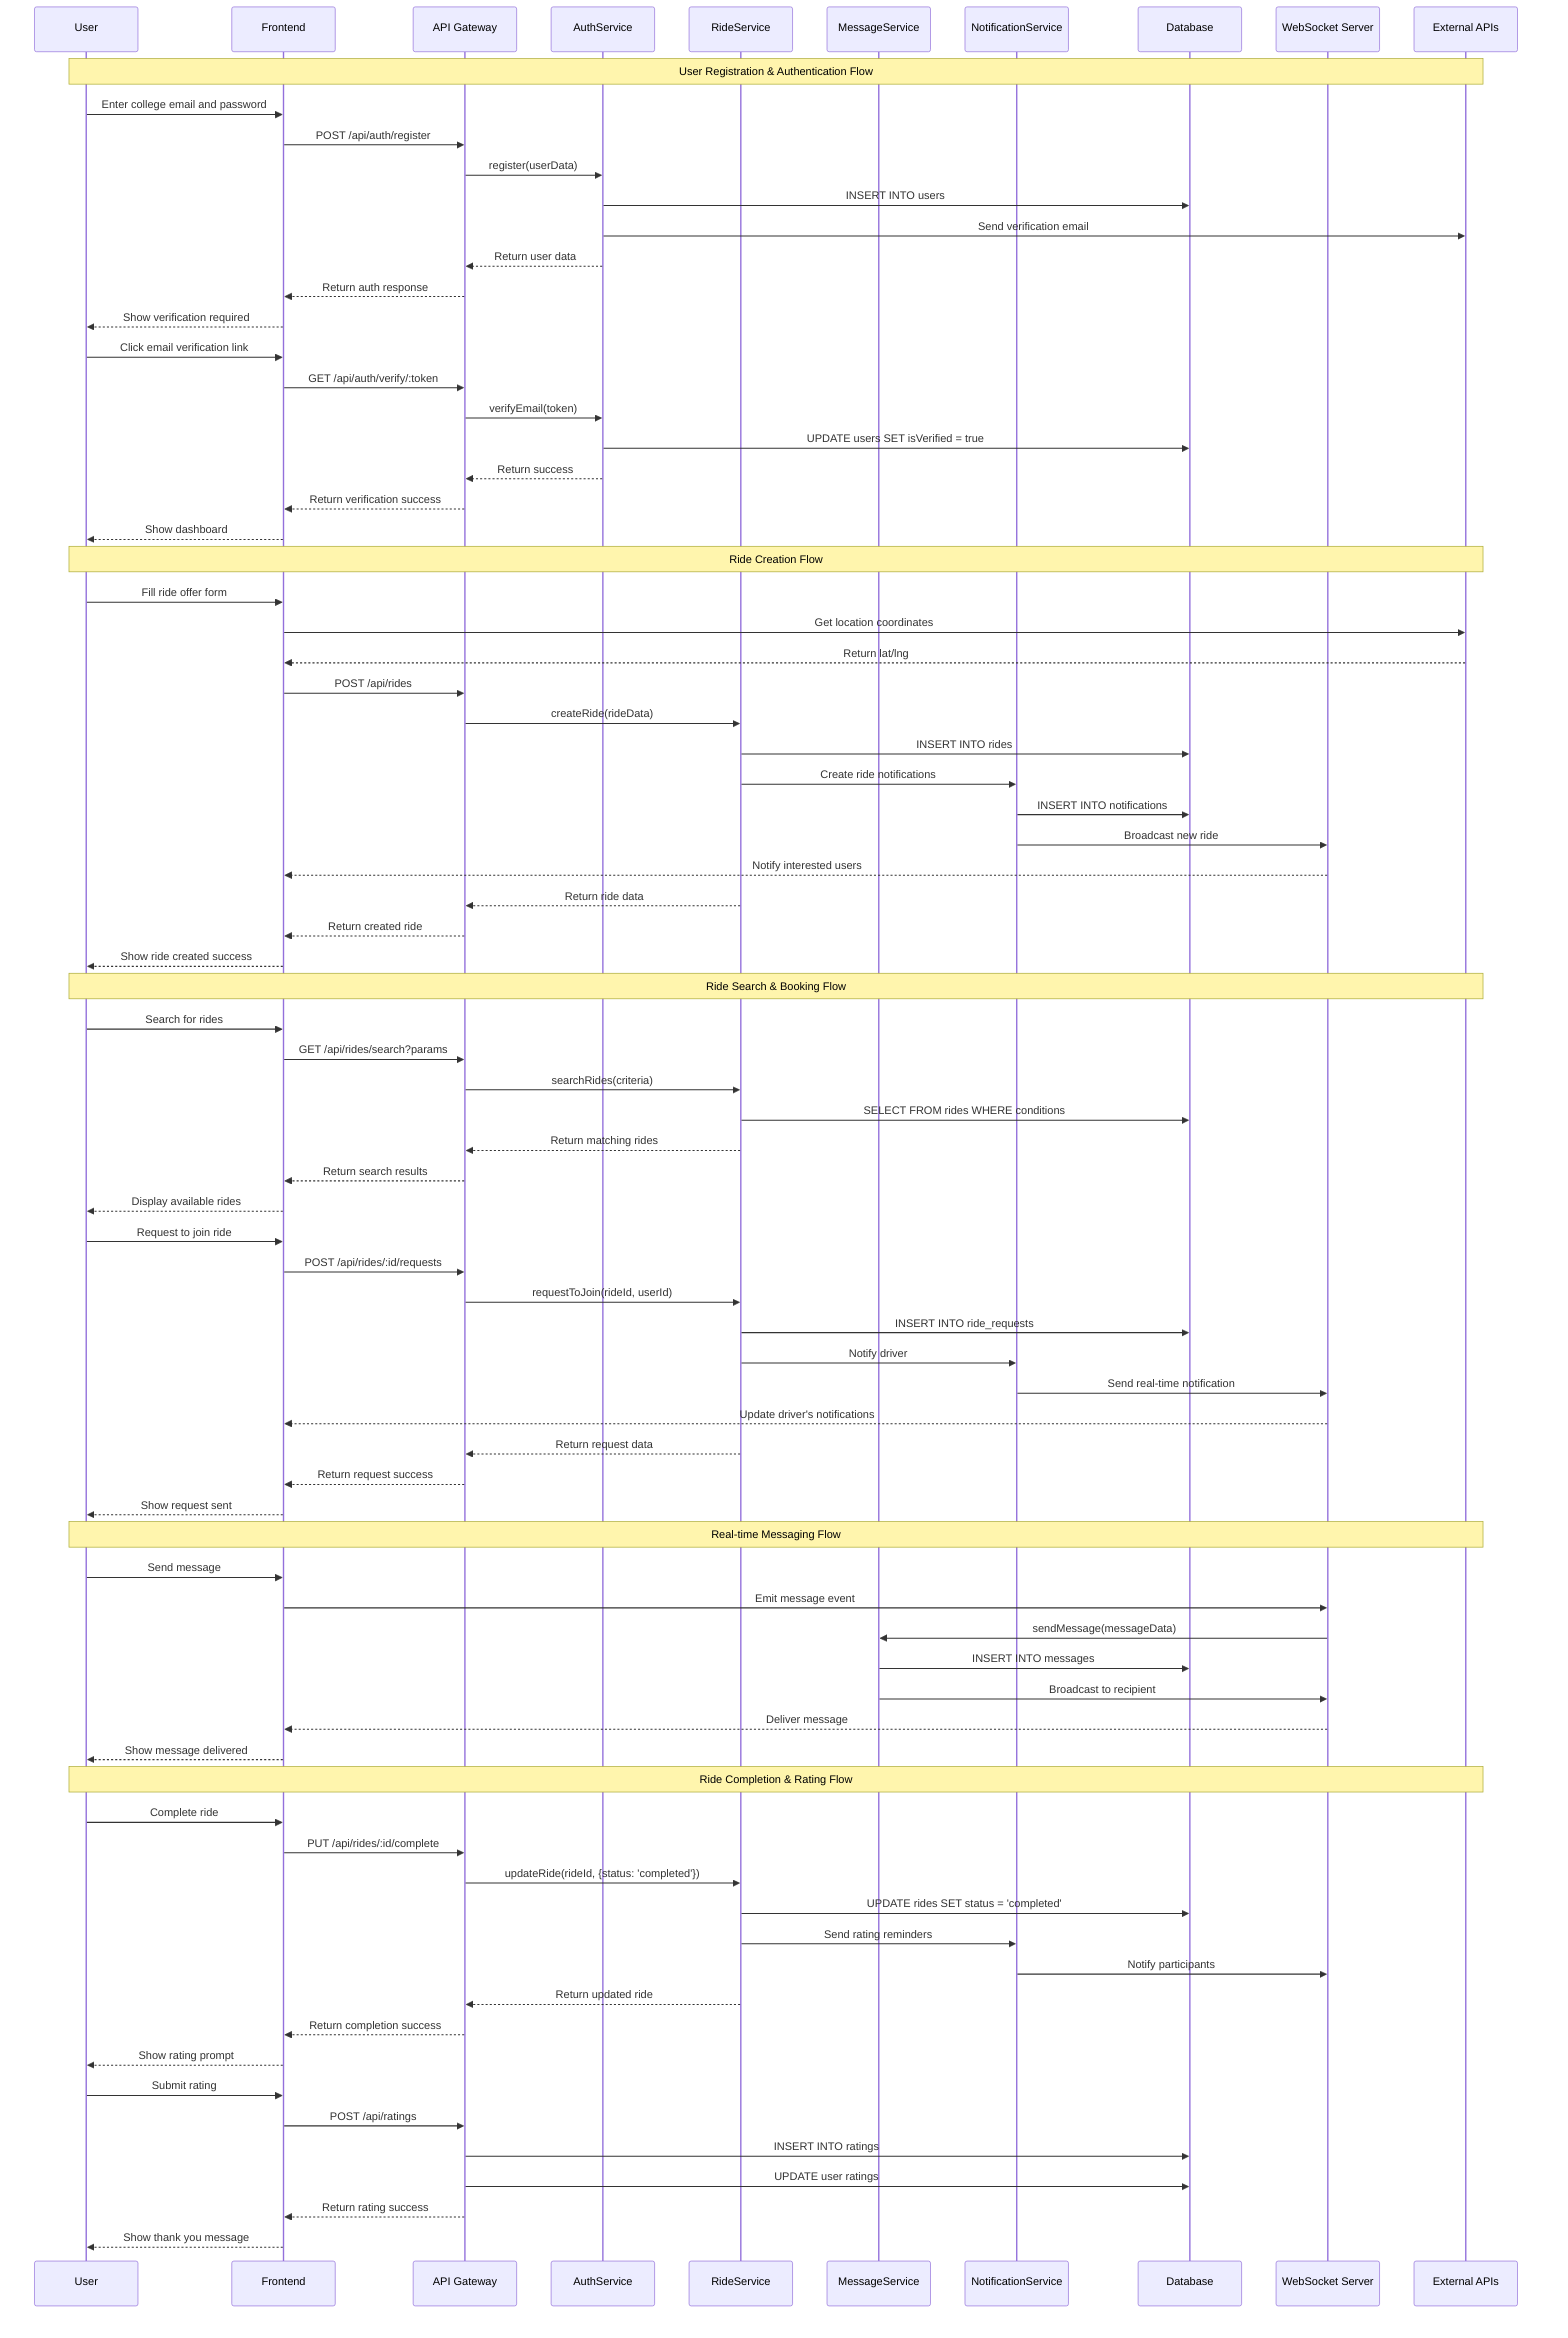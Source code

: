 sequenceDiagram
    participant U as User
    participant FE as Frontend
    participant API as API Gateway
    participant AUTH as AuthService
    participant RS as RideService
    participant MS as MessageService
    participant NS as NotificationService
    participant DB as Database
    participant WS as WebSocket Server
    participant EXT as External APIs

    Note over U, EXT: User Registration & Authentication Flow
    U->>FE: Enter college email and password
    FE->>API: POST /api/auth/register
    API->>AUTH: register(userData)
    AUTH->>DB: INSERT INTO users
    AUTH->>EXT: Send verification email
    AUTH-->>API: Return user data
    API-->>FE: Return auth response
    FE-->>U: Show verification required

    U->>FE: Click email verification link
    FE->>API: GET /api/auth/verify/:token
    API->>AUTH: verifyEmail(token)
    AUTH->>DB: UPDATE users SET isVerified = true
    AUTH-->>API: Return success
    API-->>FE: Return verification success
    FE-->>U: Show dashboard

    Note over U, EXT: Ride Creation Flow
    U->>FE: Fill ride offer form
    FE->>EXT: Get location coordinates
    EXT-->>FE: Return lat/lng
    FE->>API: POST /api/rides
    API->>RS: createRide(rideData)
    RS->>DB: INSERT INTO rides
    RS->>NS: Create ride notifications
    NS->>DB: INSERT INTO notifications
    NS->>WS: Broadcast new ride
    WS-->>FE: Notify interested users
    RS-->>API: Return ride data
    API-->>FE: Return created ride
    FE-->>U: Show ride created success

    Note over U, EXT: Ride Search & Booking Flow
    U->>FE: Search for rides
    FE->>API: GET /api/rides/search?params
    API->>RS: searchRides(criteria)
    RS->>DB: SELECT FROM rides WHERE conditions
    RS-->>API: Return matching rides
    API-->>FE: Return search results
    FE-->>U: Display available rides

    U->>FE: Request to join ride
    FE->>API: POST /api/rides/:id/requests
    API->>RS: requestToJoin(rideId, userId)
    RS->>DB: INSERT INTO ride_requests
    RS->>NS: Notify driver
    NS->>WS: Send real-time notification
    WS-->>FE: Update driver's notifications
    RS-->>API: Return request data
    API-->>FE: Return request success
    FE-->>U: Show request sent

    Note over U, EXT: Real-time Messaging Flow
    U->>FE: Send message
    FE->>WS: Emit message event
    WS->>MS: sendMessage(messageData)
    MS->>DB: INSERT INTO messages
    MS->>WS: Broadcast to recipient
    WS-->>FE: Deliver message
    FE-->>U: Show message delivered

    Note over U, EXT: Ride Completion & Rating Flow
    U->>FE: Complete ride
    FE->>API: PUT /api/rides/:id/complete
    API->>RS: updateRide(rideId, {status: 'completed'})
    RS->>DB: UPDATE rides SET status = 'completed'
    RS->>NS: Send rating reminders
    NS->>WS: Notify participants
    RS-->>API: Return updated ride
    API-->>FE: Return completion success
    FE-->>U: Show rating prompt

    U->>FE: Submit rating
    FE->>API: POST /api/ratings
    API->>DB: INSERT INTO ratings
    API->>DB: UPDATE user ratings
    API-->>FE: Return rating success
    FE-->>U: Show thank you message